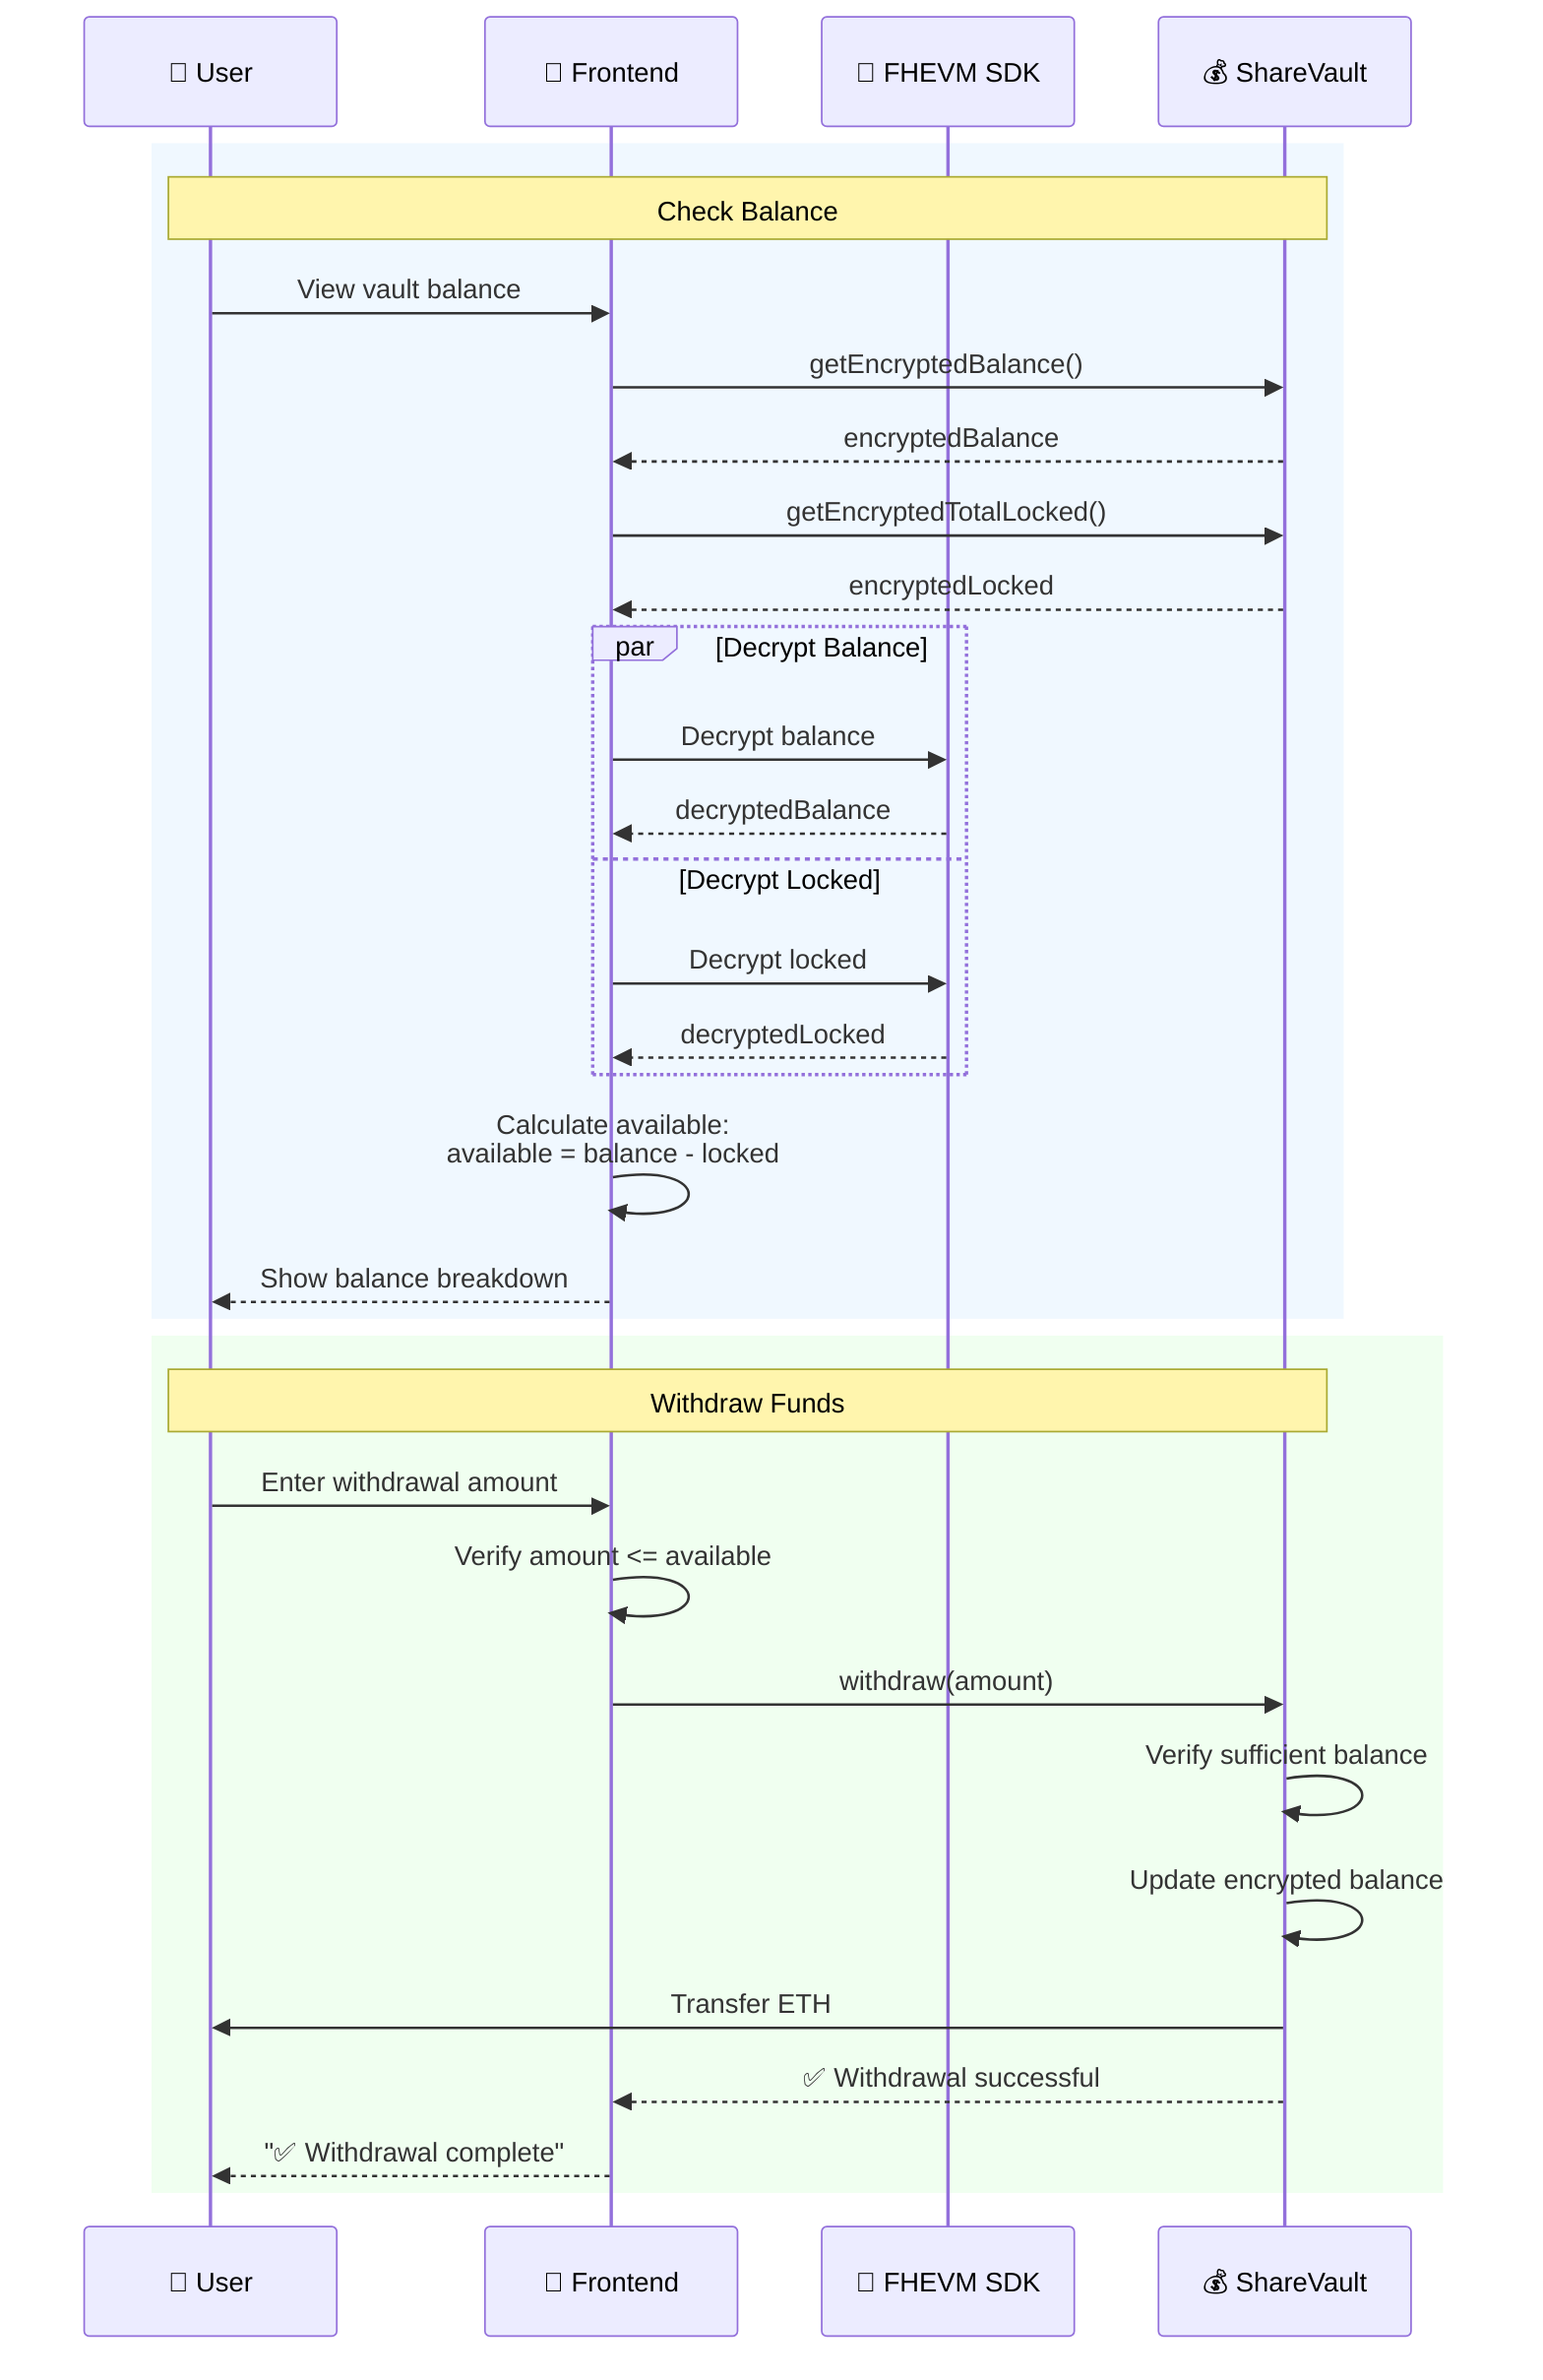 sequenceDiagram
    participant U as 👤 User
    participant F as 🎨 Frontend
    participant SDK as 🔐 FHEVM SDK
    participant SV as 💰 ShareVault

    rect rgb(240, 248, 255)
        Note over U,SV: Check Balance
        U->>F: View vault balance
        F->>SV: getEncryptedBalance()
        SV-->>F: encryptedBalance
        F->>SV: getEncryptedTotalLocked()
        SV-->>F: encryptedLocked

        par Decrypt Balance
            F->>SDK: Decrypt balance
            SDK-->>F: decryptedBalance
        and Decrypt Locked
            F->>SDK: Decrypt locked
            SDK-->>F: decryptedLocked
        end

        F->>F: Calculate available:<br/>available = balance - locked
        F-->>U: Show balance breakdown
    end

    rect rgb(240, 255, 240)
        Note over U,SV: Withdraw Funds
        U->>F: Enter withdrawal amount
        F->>F: Verify amount <= available
        F->>SV: withdraw(amount)
        SV->>SV: Verify sufficient balance
        SV->>SV: Update encrypted balance
        SV->>U: Transfer ETH
        SV-->>F: ✅ Withdrawal successful
        F-->>U: "✅ Withdrawal complete"
    end